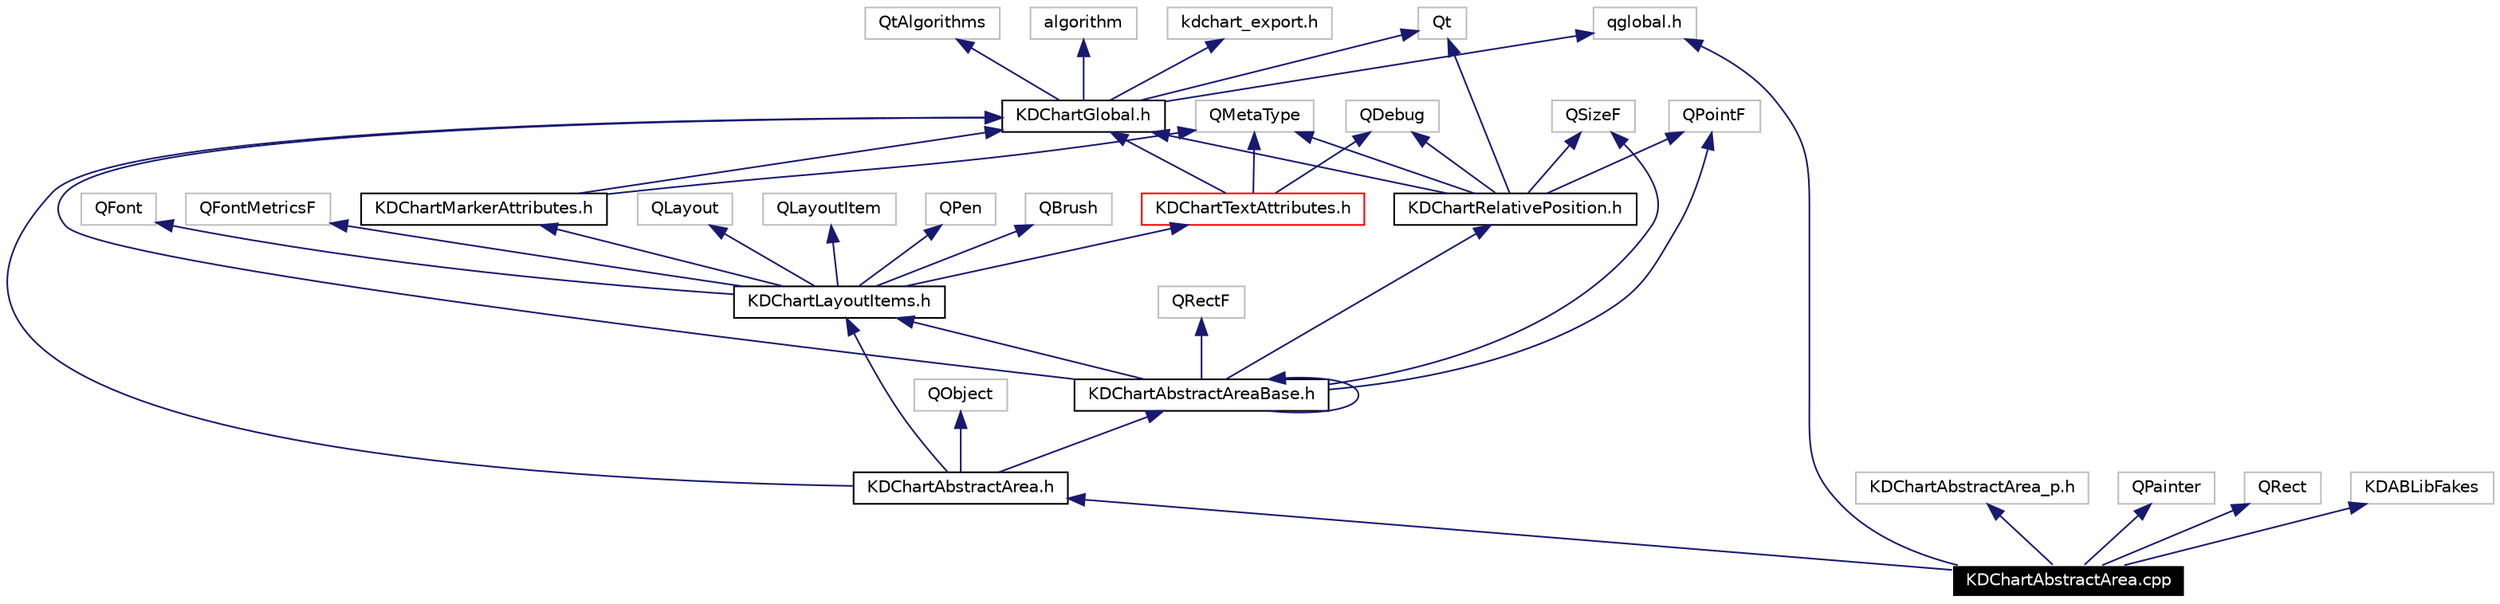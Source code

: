 digraph G
{
  edge [fontname="Helvetica",fontsize=10,labelfontname="Helvetica",labelfontsize=10];
  node [fontname="Helvetica",fontsize=10,shape=record];
  Node0 [label="KDChartAbstractArea.cpp",height=0.2,width=0.4,color="white", fillcolor="black", style="filled" fontcolor="white"];
  Node1 -> Node0 [dir=back,color="midnightblue",fontsize=10,style="solid",fontname="Helvetica"];
  Node1 [label="KDChartAbstractArea.h",height=0.2,width=0.4,color="black",URL="$_k_d_chart_abstract_area_8h.html"];
  Node2 -> Node1 [dir=back,color="midnightblue",fontsize=10,style="solid",fontname="Helvetica"];
  Node2 [label="QObject",height=0.2,width=0.4,color="grey75"];
  Node3 -> Node1 [dir=back,color="midnightblue",fontsize=10,style="solid",fontname="Helvetica"];
  Node3 [label="KDChartGlobal.h",height=0.2,width=0.4,color="black",URL="$_k_d_chart_global_8h.html"];
  Node4 -> Node3 [dir=back,color="midnightblue",fontsize=10,style="solid",fontname="Helvetica"];
  Node4 [label="qglobal.h",height=0.2,width=0.4,color="grey75"];
  Node5 -> Node3 [dir=back,color="midnightblue",fontsize=10,style="solid",fontname="Helvetica"];
  Node5 [label="kdchart_export.h",height=0.2,width=0.4,color="grey75"];
  Node6 -> Node3 [dir=back,color="midnightblue",fontsize=10,style="solid",fontname="Helvetica"];
  Node6 [label="QtAlgorithms",height=0.2,width=0.4,color="grey75"];
  Node7 -> Node3 [dir=back,color="midnightblue",fontsize=10,style="solid",fontname="Helvetica"];
  Node7 [label="algorithm",height=0.2,width=0.4,color="grey75"];
  Node8 -> Node3 [dir=back,color="midnightblue",fontsize=10,style="solid",fontname="Helvetica"];
  Node8 [label="Qt",height=0.2,width=0.4,color="grey75"];
  Node9 -> Node1 [dir=back,color="midnightblue",fontsize=10,style="solid",fontname="Helvetica"];
  Node9 [label="KDChartAbstractAreaBase.h",height=0.2,width=0.4,color="black",URL="$_k_d_chart_abstract_area_base_8h.html"];
  Node10 -> Node9 [dir=back,color="midnightblue",fontsize=10,style="solid",fontname="Helvetica"];
  Node10 [label="QPointF",height=0.2,width=0.4,color="grey75"];
  Node11 -> Node9 [dir=back,color="midnightblue",fontsize=10,style="solid",fontname="Helvetica"];
  Node11 [label="QSizeF",height=0.2,width=0.4,color="grey75"];
  Node12 -> Node9 [dir=back,color="midnightblue",fontsize=10,style="solid",fontname="Helvetica"];
  Node12 [label="QRectF",height=0.2,width=0.4,color="grey75"];
  Node3 -> Node9 [dir=back,color="midnightblue",fontsize=10,style="solid",fontname="Helvetica"];
  Node13 -> Node9 [dir=back,color="midnightblue",fontsize=10,style="solid",fontname="Helvetica"];
  Node13 [label="KDChartLayoutItems.h",height=0.2,width=0.4,color="black",URL="$_k_d_chart_layout_items_8h.html"];
  Node14 -> Node13 [dir=back,color="midnightblue",fontsize=10,style="solid",fontname="Helvetica"];
  Node14 [label="QBrush",height=0.2,width=0.4,color="grey75"];
  Node15 -> Node13 [dir=back,color="midnightblue",fontsize=10,style="solid",fontname="Helvetica"];
  Node15 [label="QFont",height=0.2,width=0.4,color="grey75"];
  Node16 -> Node13 [dir=back,color="midnightblue",fontsize=10,style="solid",fontname="Helvetica"];
  Node16 [label="QFontMetricsF",height=0.2,width=0.4,color="grey75"];
  Node17 -> Node13 [dir=back,color="midnightblue",fontsize=10,style="solid",fontname="Helvetica"];
  Node17 [label="QLayout",height=0.2,width=0.4,color="grey75"];
  Node18 -> Node13 [dir=back,color="midnightblue",fontsize=10,style="solid",fontname="Helvetica"];
  Node18 [label="QLayoutItem",height=0.2,width=0.4,color="grey75"];
  Node19 -> Node13 [dir=back,color="midnightblue",fontsize=10,style="solid",fontname="Helvetica"];
  Node19 [label="QPen",height=0.2,width=0.4,color="grey75"];
  Node20 -> Node13 [dir=back,color="midnightblue",fontsize=10,style="solid",fontname="Helvetica"];
  Node20 [label="KDChartTextAttributes.h",height=0.2,width=0.4,color="red",URL="$_k_d_chart_text_attributes_8h.html"];
  Node21 -> Node20 [dir=back,color="midnightblue",fontsize=10,style="solid",fontname="Helvetica"];
  Node21 [label="QDebug",height=0.2,width=0.4,color="grey75"];
  Node22 -> Node20 [dir=back,color="midnightblue",fontsize=10,style="solid",fontname="Helvetica"];
  Node22 [label="QMetaType",height=0.2,width=0.4,color="grey75"];
  Node3 -> Node20 [dir=back,color="midnightblue",fontsize=10,style="solid",fontname="Helvetica"];
  Node27 -> Node13 [dir=back,color="midnightblue",fontsize=10,style="solid",fontname="Helvetica"];
  Node27 [label="KDChartMarkerAttributes.h",height=0.2,width=0.4,color="black",URL="$_k_d_chart_marker_attributes_8h.html"];
  Node22 -> Node27 [dir=back,color="midnightblue",fontsize=10,style="solid",fontname="Helvetica"];
  Node3 -> Node27 [dir=back,color="midnightblue",fontsize=10,style="solid",fontname="Helvetica"];
  Node28 -> Node9 [dir=back,color="midnightblue",fontsize=10,style="solid",fontname="Helvetica"];
  Node28 [label="KDChartRelativePosition.h",height=0.2,width=0.4,color="black",URL="$_k_d_chart_relative_position_8h.html"];
  Node21 -> Node28 [dir=back,color="midnightblue",fontsize=10,style="solid",fontname="Helvetica"];
  Node22 -> Node28 [dir=back,color="midnightblue",fontsize=10,style="solid",fontname="Helvetica"];
  Node8 -> Node28 [dir=back,color="midnightblue",fontsize=10,style="solid",fontname="Helvetica"];
  Node10 -> Node28 [dir=back,color="midnightblue",fontsize=10,style="solid",fontname="Helvetica"];
  Node11 -> Node28 [dir=back,color="midnightblue",fontsize=10,style="solid",fontname="Helvetica"];
  Node3 -> Node28 [dir=back,color="midnightblue",fontsize=10,style="solid",fontname="Helvetica"];
  Node9 -> Node9 [dir=back,color="midnightblue",fontsize=10,style="solid",fontname="Helvetica"];
  Node13 -> Node1 [dir=back,color="midnightblue",fontsize=10,style="solid",fontname="Helvetica"];
  Node29 -> Node0 [dir=back,color="midnightblue",fontsize=10,style="solid",fontname="Helvetica"];
  Node29 [label="KDChartAbstractArea_p.h",height=0.2,width=0.4,color="grey75"];
  Node4 -> Node0 [dir=back,color="midnightblue",fontsize=10,style="solid",fontname="Helvetica"];
  Node30 -> Node0 [dir=back,color="midnightblue",fontsize=10,style="solid",fontname="Helvetica"];
  Node30 [label="QPainter",height=0.2,width=0.4,color="grey75"];
  Node31 -> Node0 [dir=back,color="midnightblue",fontsize=10,style="solid",fontname="Helvetica"];
  Node31 [label="QRect",height=0.2,width=0.4,color="grey75"];
  Node32 -> Node0 [dir=back,color="midnightblue",fontsize=10,style="solid",fontname="Helvetica"];
  Node32 [label="KDABLibFakes",height=0.2,width=0.4,color="grey75"];
}
